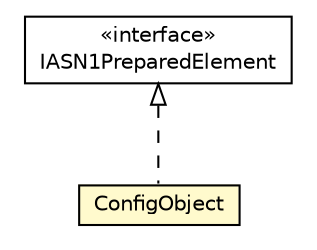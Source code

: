 #!/usr/local/bin/dot
#
# Class diagram 
# Generated by UMLGraph version R5_6-24-gf6e263 (http://www.umlgraph.org/)
#

digraph G {
	edge [fontname="Helvetica",fontsize=10,labelfontname="Helvetica",labelfontsize=10];
	node [fontname="Helvetica",fontsize=10,shape=plaintext];
	nodesep=0.25;
	ranksep=0.5;
	// org.universAAL.lddi.lib.ieeex73std.org.bn.coders.IASN1PreparedElement
	c2833844 [label=<<table title="org.universAAL.lddi.lib.ieeex73std.org.bn.coders.IASN1PreparedElement" border="0" cellborder="1" cellspacing="0" cellpadding="2" port="p" href="../../org/bn/coders/IASN1PreparedElement.html">
		<tr><td><table border="0" cellspacing="0" cellpadding="1">
<tr><td align="center" balign="center"> &#171;interface&#187; </td></tr>
<tr><td align="center" balign="center"> IASN1PreparedElement </td></tr>
		</table></td></tr>
		</table>>, URL="../../org/bn/coders/IASN1PreparedElement.html", fontname="Helvetica", fontcolor="black", fontsize=10.0];
	// org.universAAL.lddi.lib.ieeex73std.x73.p20601.ConfigObject
	c2833965 [label=<<table title="org.universAAL.lddi.lib.ieeex73std.x73.p20601.ConfigObject" border="0" cellborder="1" cellspacing="0" cellpadding="2" port="p" bgcolor="lemonChiffon" href="./ConfigObject.html">
		<tr><td><table border="0" cellspacing="0" cellpadding="1">
<tr><td align="center" balign="center"> ConfigObject </td></tr>
		</table></td></tr>
		</table>>, URL="./ConfigObject.html", fontname="Helvetica", fontcolor="black", fontsize=10.0];
	//org.universAAL.lddi.lib.ieeex73std.x73.p20601.ConfigObject implements org.universAAL.lddi.lib.ieeex73std.org.bn.coders.IASN1PreparedElement
	c2833844:p -> c2833965:p [dir=back,arrowtail=empty,style=dashed];
}

